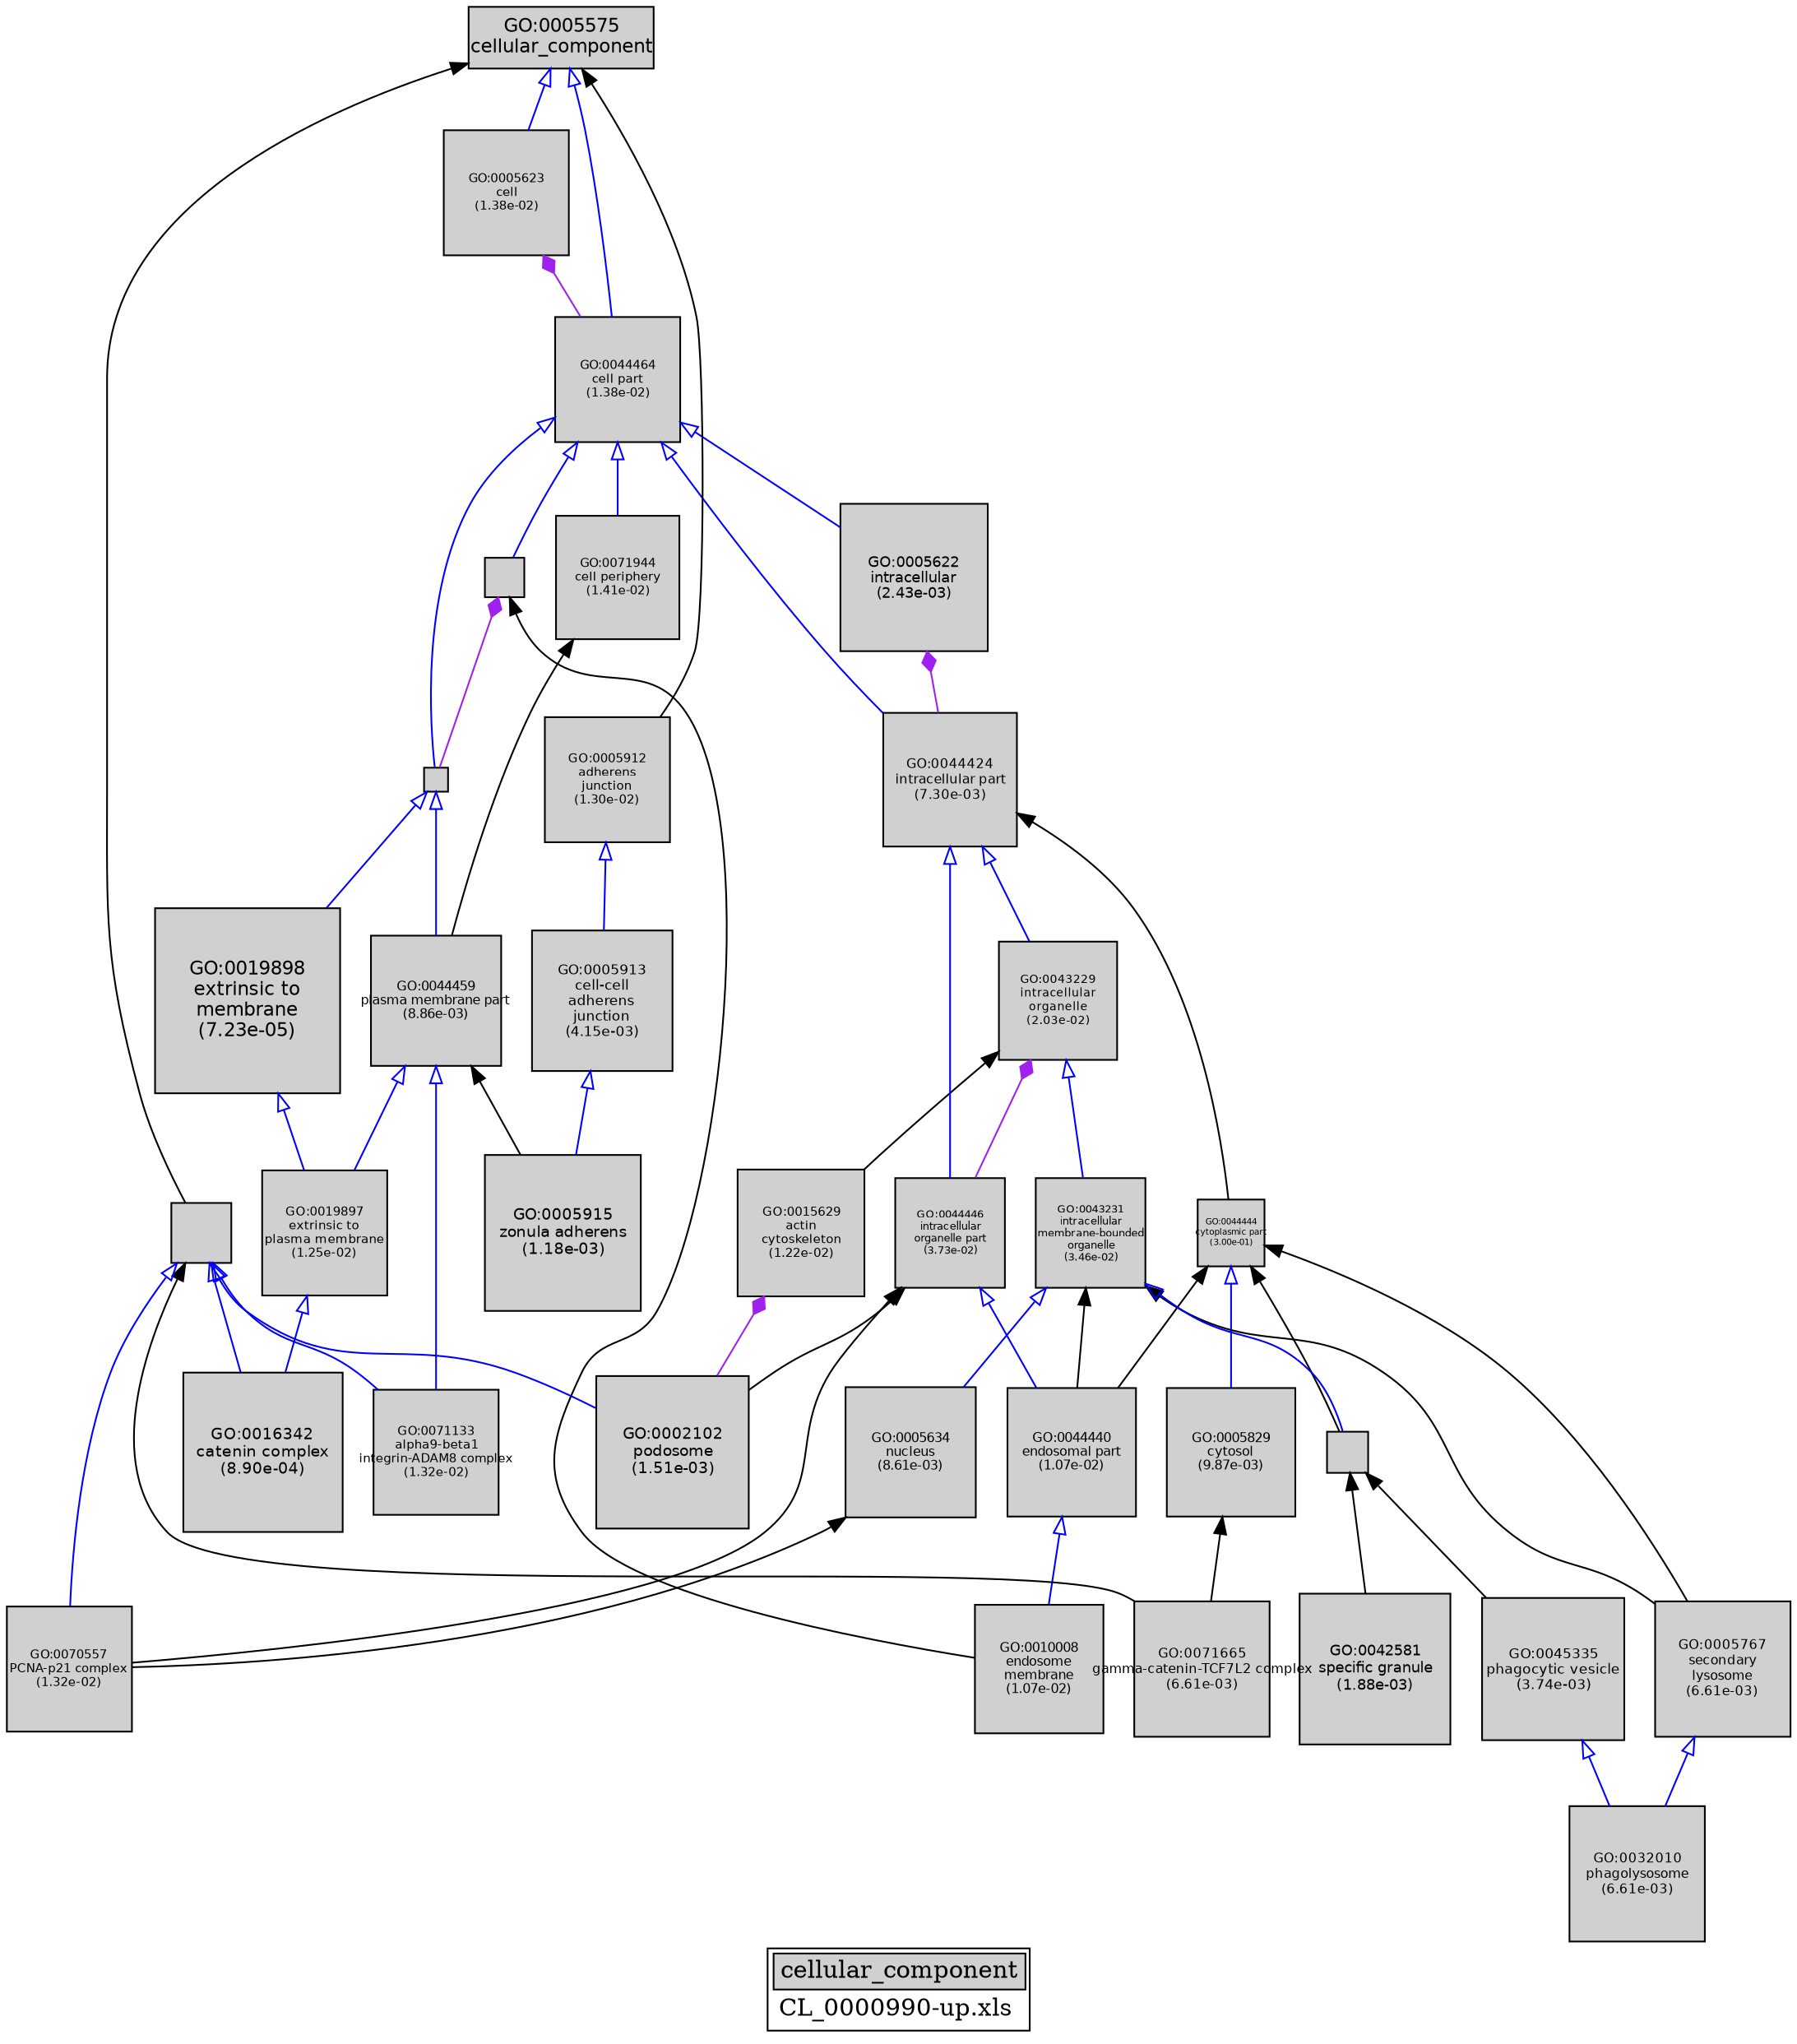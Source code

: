 digraph "cellular_component" {
graph [ bgcolor = "#FFFFFF", label = <<TABLE COLOR="black" BGCOLOR="white"><TR><TD COLSPAN="2" BGCOLOR="#D0D0D0"><FONT COLOR="black">cellular_component</FONT></TD></TR><TR><TD BORDER="0">CL_0000990-up.xls</TD></TR></TABLE>> ];
node [ fontname = "Helvetica" ];

subgraph "nodes" {

node [ style = "filled", fixedsize = "true", width = 1, shape = "box", fontsize = 9, fillcolor = "#D0D0D0", fontcolor = "black", color = "black" ];

"GO:0042581" [ URL = "#GO:0042581", label = <<TABLE BORDER="0"><TR><TD>GO:0042581<BR/>specific granule<BR/>(1.88e-03)</TD></TR></TABLE>>, width = 1.21834133813, shape = "box", fontsize = 8.77205763455, height = 1.21834133813 ];
"GO:0044464" [ URL = "#GO:0044464", label = <<TABLE BORDER="0"><TR><TD>GO:0044464<BR/>cell part<BR/>(1.38e-02)</TD></TR></TABLE>>, width = 1.00806056527, shape = "box", fontsize = 7.25803606997, height = 1.00806056527 ];
"GO:0071133" [ URL = "#GO:0071133", label = <<TABLE BORDER="0"><TR><TD>GO:0071133<BR/>alpha9-beta1<BR/>integrin-ADAM8 complex<BR/>(1.32e-02)</TD></TR></TABLE>>, width = 1.01346130819, shape = "box", fontsize = 7.29692141895, height = 1.01346130819 ];
"GO:0016020" [ URL = "#GO:0016020", label = "", width = 0.316843089386, shape = "box", height = 0.316843089386 ];
"GO:0071944" [ URL = "#GO:0071944", label = <<TABLE BORDER="0"><TR><TD>GO:0071944<BR/>cell periphery<BR/>(1.41e-02)</TD></TR></TABLE>>, width = 1.00554634513, shape = "box", fontsize = 7.23993368492, height = 1.00554634513 ];
"GO:0044440" [ URL = "#GO:0044440", label = <<TABLE BORDER="0"><TR><TD>GO:0044440<BR/>endosomal part<BR/>(1.07e-02)</TD></TR></TABLE>>, width = 1.0370065885, shape = "box", fontsize = 7.46644743723, height = 1.0370065885 ];
"GO:0016342" [ URL = "#GO:0016342", label = <<TABLE BORDER="0"><TR><TD>GO:0016342<BR/>catenin complex<BR/>(8.90e-04)</TD></TR></TABLE>>, width = 1.28855400797, shape = "box", fontsize = 9.27758885741, height = 1.28855400797 ];
"GO:0010008" [ URL = "#GO:0010008", label = <<TABLE BORDER="0"><TR><TD>GO:0010008<BR/>endosome<BR/>membrane<BR/>(1.07e-02)</TD></TR></TABLE>>, width = 1.0370065885, shape = "box", fontsize = 7.46644743723, height = 1.0370065885 ];
"GO:0005622" [ URL = "#GO:0005622", label = <<TABLE BORDER="0"><TR><TD>GO:0005622<BR/>intracellular<BR/>(2.43e-03)</TD></TR></TABLE>>, width = 1.19362128974, shape = "box", fontsize = 8.59407328612, height = 1.19362128974 ];
"GO:0005623" [ URL = "#GO:0005623", label = <<TABLE BORDER="0"><TR><TD>GO:0005623<BR/>cell<BR/>(1.38e-02)</TD></TR></TABLE>>, width = 1.00806056527, shape = "box", fontsize = 7.25803606997, height = 1.00806056527 ];
"GO:0071665" [ URL = "#GO:0071665", label = <<TABLE BORDER="0"><TR><TD>GO:0071665<BR/>gamma-catenin-TCF7L2 complex<BR/>(6.61e-03)</TD></TR></TABLE>>, width = 1.09049771405, shape = "box", fontsize = 7.85158354119, height = 1.09049771405 ];
"GO:0005634" [ URL = "#GO:0005634", label = <<TABLE BORDER="0"><TR><TD>GO:0005634<BR/>nucleus<BR/>(8.61e-03)</TD></TR></TABLE>>, width = 1.0616933365, shape = "box", fontsize = 7.64419202278, height = 1.0616933365 ];
"GO:0032010" [ URL = "#GO:0032010", label = <<TABLE BORDER="0"><TR><TD>GO:0032010<BR/>phagolysosome<BR/>(6.61e-03)</TD></TR></TABLE>>, width = 1.09049771405, shape = "box", fontsize = 7.85158354119, height = 1.09049771405 ];
"GO:0044446" [ URL = "#GO:0044446", label = <<TABLE BORDER="0"><TR><TD>GO:0044446<BR/>intracellular<BR/>organelle part<BR/>(3.73e-02)</TD></TR></TABLE>>, width = 0.884648182255, shape = "box", fontsize = 6.36946691223, height = 0.884648182255 ];
"GO:0005915" [ URL = "#GO:0005915", label = <<TABLE BORDER="0"><TR><TD>GO:0005915<BR/>zonula adherens<BR/>(1.18e-03)</TD></TR></TABLE>>, width = 1.26245693251, shape = "box", fontsize = 9.08968991405, height = 1.26245693251 ];
"GO:0005767" [ URL = "#GO:0005767", label = <<TABLE BORDER="0"><TR><TD>GO:0005767<BR/>secondary<BR/>lysosome<BR/>(6.61e-03)</TD></TR></TABLE>>, width = 1.09049771405, shape = "box", fontsize = 7.85158354119, height = 1.09049771405 ];
"GO:0045335" [ URL = "#GO:0045335", label = <<TABLE BORDER="0"><TR><TD>GO:0045335<BR/>phagocytic vesicle<BR/>(3.74e-03)</TD></TR></TABLE>>, width = 1.15020059682, shape = "box", fontsize = 8.28144429709, height = 1.15020059682 ];
"GO:0044459" [ URL = "#GO:0044459", label = <<TABLE BORDER="0"><TR><TD>GO:0044459<BR/>plasma membrane part<BR/>(8.86e-03)</TD></TR></TABLE>>, width = 1.0584766866, shape = "box", fontsize = 7.62103214349, height = 1.0584766866 ];
"GO:0043229" [ URL = "#GO:0043229", label = <<TABLE BORDER="0"><TR><TD>GO:0043229<BR/>intracellular<BR/>organelle<BR/>(2.03e-02)</TD></TR></TABLE>>, width = 0.962072742784, shape = "box", fontsize = 6.92692374804, height = 0.962072742784 ];
"GO:0044444" [ URL = "#GO:0044444", label = <<TABLE BORDER="0"><TR><TD>GO:0044444<BR/>cytoplasmic part<BR/>(3.00e-01)</TD></TR></TABLE>>, width = 0.541222504543, shape = "box", fontsize = 5.0, height = 0.541222504543 ];
"GO:0015629" [ URL = "#GO:0015629", label = <<TABLE BORDER="0"><TR><TD>GO:0015629<BR/>actin<BR/>cytoskeleton<BR/>(1.22e-02)</TD></TR></TABLE>>, width = 1.02253880359, shape = "box", fontsize = 7.36227938583, height = 1.02253880359 ];
"GO:0005912" [ URL = "#GO:0005912", label = <<TABLE BORDER="0"><TR><TD>GO:0005912<BR/>adherens<BR/>junction<BR/>(1.30e-02)</TD></TR></TABLE>>, width = 1.01541972328, shape = "box", fontsize = 7.31102200762, height = 1.01541972328 ];
"GO:0044425" [ URL = "#GO:0044425", label = "", width = 0.194929034304, shape = "box", height = 0.194929034304 ];
"GO:0043234" [ URL = "#GO:0043234", label = "", width = 0.484136978733, shape = "box", height = 0.484136978733 ];
"GO:0002102" [ URL = "#GO:0002102", label = <<TABLE BORDER="0"><TR><TD>GO:0002102<BR/>podosome<BR/>(1.51e-03)</TD></TR></TABLE>>, width = 1.23926086861, shape = "box", fontsize = 8.92267825399, height = 1.23926086861 ];
"GO:0005829" [ URL = "#GO:0005829", label = <<TABLE BORDER="0"><TR><TD>GO:0005829<BR/>cytosol<BR/>(9.87e-03)</TD></TR></TABLE>>, width = 1.04638737219, shape = "box", fontsize = 7.53398907978, height = 1.04638737219 ];
"GO:0016023" [ URL = "#GO:0016023", label = "", width = 0.33745620007, shape = "box", height = 0.33745620007 ];
"GO:0019898" [ URL = "#GO:0019898", label = <<TABLE BORDER="0"><TR><TD>GO:0019898<BR/>extrinsic to<BR/>membrane<BR/>(7.23e-05)</TD></TR></TABLE>>, width = 1.5, shape = "box", fontsize = 10.8, height = 1.5 ];
"GO:0070557" [ URL = "#GO:0070557", label = <<TABLE BORDER="0"><TR><TD>GO:0070557<BR/>PCNA-p21 complex<BR/>(1.32e-02)</TD></TR></TABLE>>, width = 1.01346130819, shape = "box", fontsize = 7.29692141895, height = 1.01346130819 ];
"GO:0005575" [ URL = "#GO:0005575", label = <<TABLE BORDER="0"><TR><TD>GO:0005575<BR/>cellular_component</TD></TR></TABLE>>, width = 1.5, shape = "box", fontsize = 10.8 ];
"GO:0005913" [ URL = "#GO:0005913", label = <<TABLE BORDER="0"><TR><TD>GO:0005913<BR/>cell-cell<BR/>adherens<BR/>junction<BR/>(4.15e-03)</TD></TR></TABLE>>, width = 1.13955860556, shape = "box", fontsize = 8.20482196002, height = 1.13955860556 ];
"GO:0043231" [ URL = "#GO:0043231", label = <<TABLE BORDER="0"><TR><TD>GO:0043231<BR/>intracellular<BR/>membrane-bounded<BR/>organelle<BR/>(3.46e-02)</TD></TR></TABLE>>, width = 0.894608327391, shape = "box", fontsize = 6.44117995721, height = 0.894608327391 ];
"GO:0019897" [ URL = "#GO:0019897", label = <<TABLE BORDER="0"><TR><TD>GO:0019897<BR/>extrinsic to<BR/>plasma membrane<BR/>(1.25e-02)</TD></TR></TABLE>>, width = 1.01957903826, shape = "box", fontsize = 7.34096907545, height = 1.01957903826 ];
"GO:0044424" [ URL = "#GO:0044424", label = <<TABLE BORDER="0"><TR><TD>GO:0044424<BR/>intracellular part<BR/>(7.30e-03)</TD></TR></TABLE>>, width = 1.07983069005, shape = "box", fontsize = 7.77478096837, height = 1.07983069005 ];
}
subgraph "edges" {


edge [ dir = "back", weight = 1 ];
subgraph "regulates" {


edge [ color = "cyan", arrowtail = "none" ];
subgraph "positive" {


edge [ color = "green", arrowtail = "vee" ];
}
subgraph "negative" {


edge [ color = "red", arrowtail = "tee" ];
}
}
subgraph "part_of" {


edge [ color = "purple", arrowtail = "diamond", weight = 2.5 ];
"GO:0005623" -> "GO:0044464";
"GO:0015629" -> "GO:0002102";
"GO:0005622" -> "GO:0044424";
"GO:0016020" -> "GO:0044425";
"GO:0043229" -> "GO:0044446";
}
subgraph "is_a" {


edge [ color = "blue", arrowtail = "empty", weight = 5.0 ];
"GO:0043234" -> "GO:0016342";
"GO:0043234" -> "GO:0070557";
"GO:0005913" -> "GO:0005915";
"GO:0044464" -> "GO:0044425";
"GO:0045335" -> "GO:0032010";
"GO:0044424" -> "GO:0043229";
"GO:0044459" -> "GO:0071133";
"GO:0044440" -> "GO:0010008";
"GO:0005767" -> "GO:0032010";
"GO:0044444" -> "GO:0005829";
"GO:0019897" -> "GO:0016342";
"GO:0005575" -> "GO:0044464";
"GO:0043231" -> "GO:0016023";
"GO:0005575" -> "GO:0005623";
"GO:0044464" -> "GO:0005622";
"GO:0044425" -> "GO:0044459";
"GO:0044464" -> "GO:0071944";
"GO:0044425" -> "GO:0019898";
"GO:0005912" -> "GO:0005913";
"GO:0043234" -> "GO:0002102";
"GO:0043229" -> "GO:0043231";
"GO:0043234" -> "GO:0071133";
"GO:0044446" -> "GO:0044440";
"GO:0044459" -> "GO:0019897";
"GO:0044464" -> "GO:0044424";
"GO:0019898" -> "GO:0019897";
"GO:0044424" -> "GO:0044446";
"GO:0044464" -> "GO:0016020";
"GO:0043231" -> "GO:0005634";
}
"GO:0016020" -> "GO:0010008";
"GO:0044444" -> "GO:0016023";
"GO:0044424" -> "GO:0044444";
"GO:0005575" -> "GO:0005912";
"GO:0043231" -> "GO:0005767";
"GO:0044446" -> "GO:0070557";
"GO:0044444" -> "GO:0044440";
"GO:0044459" -> "GO:0005915";
"GO:0016023" -> "GO:0042581";
"GO:0043231" -> "GO:0044440";
"GO:0005634" -> "GO:0070557";
"GO:0044444" -> "GO:0005767";
"GO:0043234" -> "GO:0071665";
"GO:0005575" -> "GO:0043234";
"GO:0071944" -> "GO:0044459";
"GO:0016023" -> "GO:0045335";
"GO:0005829" -> "GO:0071665";
"GO:0043229" -> "GO:0015629";
"GO:0044446" -> "GO:0002102";
}
}
